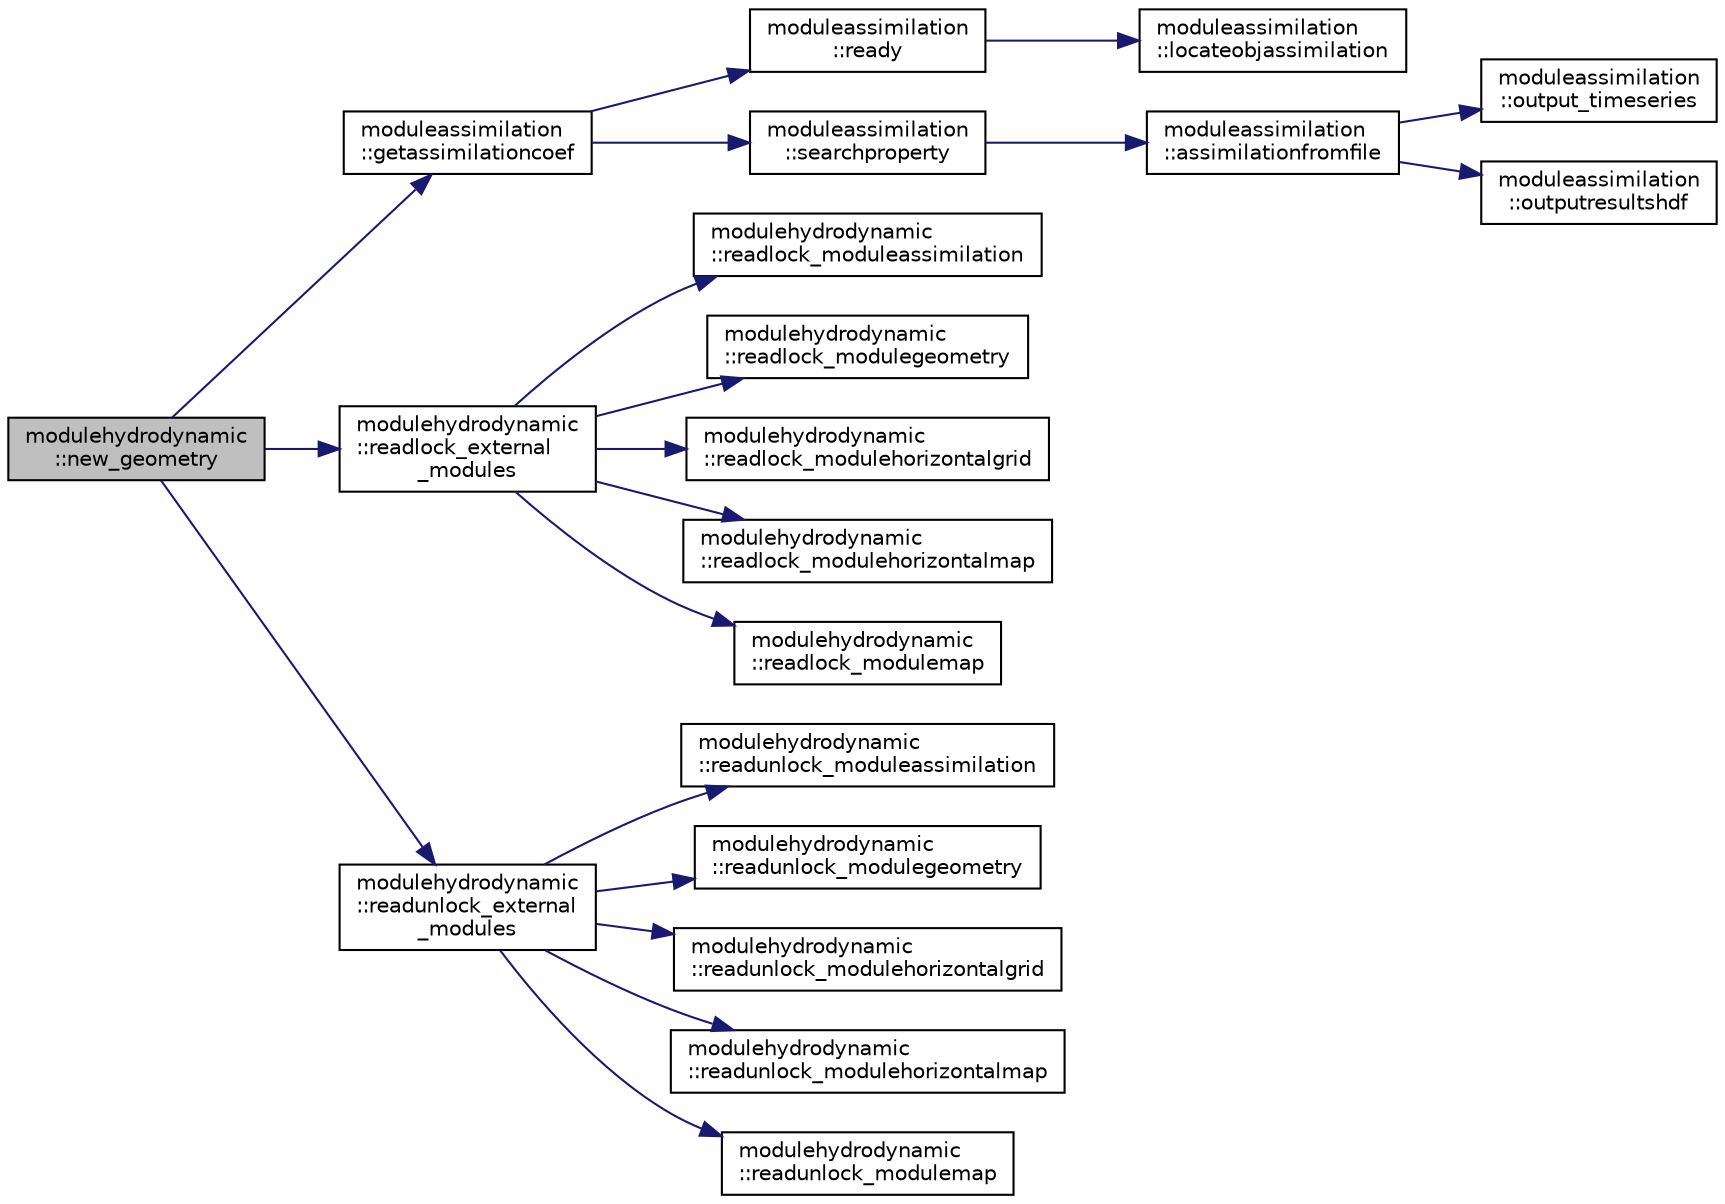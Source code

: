 digraph "modulehydrodynamic::new_geometry"
{
 // LATEX_PDF_SIZE
  edge [fontname="Helvetica",fontsize="10",labelfontname="Helvetica",labelfontsize="10"];
  node [fontname="Helvetica",fontsize="10",shape=record];
  rankdir="LR";
  Node1 [label="modulehydrodynamic\l::new_geometry",height=0.2,width=0.4,color="black", fillcolor="grey75", style="filled", fontcolor="black",tooltip=" "];
  Node1 -> Node2 [color="midnightblue",fontsize="10",style="solid",fontname="Helvetica"];
  Node2 [label="moduleassimilation\l::getassimilationcoef",height=0.2,width=0.4,color="black", fillcolor="white", style="filled",URL="$namespacemoduleassimilation.html#aeb67db12f57e948ab0d21c07cf0f3ee4",tooltip=" "];
  Node2 -> Node3 [color="midnightblue",fontsize="10",style="solid",fontname="Helvetica"];
  Node3 [label="moduleassimilation\l::ready",height=0.2,width=0.4,color="black", fillcolor="white", style="filled",URL="$namespacemoduleassimilation.html#a7c7eb17646a26837c5dfb9acc963b010",tooltip=" "];
  Node3 -> Node4 [color="midnightblue",fontsize="10",style="solid",fontname="Helvetica"];
  Node4 [label="moduleassimilation\l::locateobjassimilation",height=0.2,width=0.4,color="black", fillcolor="white", style="filled",URL="$namespacemoduleassimilation.html#acb3e0bb143f8372bac2b99052ba4943d",tooltip=" "];
  Node2 -> Node5 [color="midnightblue",fontsize="10",style="solid",fontname="Helvetica"];
  Node5 [label="moduleassimilation\l::searchproperty",height=0.2,width=0.4,color="black", fillcolor="white", style="filled",URL="$namespacemoduleassimilation.html#a25c18cab5d2d7615f696e5f0ebfbada0",tooltip=" "];
  Node5 -> Node6 [color="midnightblue",fontsize="10",style="solid",fontname="Helvetica"];
  Node6 [label="moduleassimilation\l::assimilationfromfile",height=0.2,width=0.4,color="black", fillcolor="white", style="filled",URL="$namespacemoduleassimilation.html#ac07092b01bbf318f77800bb88c9f12bf",tooltip=" "];
  Node6 -> Node7 [color="midnightblue",fontsize="10",style="solid",fontname="Helvetica"];
  Node7 [label="moduleassimilation\l::output_timeseries",height=0.2,width=0.4,color="black", fillcolor="white", style="filled",URL="$namespacemoduleassimilation.html#a4802b71b408a488941f1becab34042ec",tooltip=" "];
  Node6 -> Node8 [color="midnightblue",fontsize="10",style="solid",fontname="Helvetica"];
  Node8 [label="moduleassimilation\l::outputresultshdf",height=0.2,width=0.4,color="black", fillcolor="white", style="filled",URL="$namespacemoduleassimilation.html#a48b30161fd16a556f8e54eeaf6b054e3",tooltip=" "];
  Node1 -> Node9 [color="midnightblue",fontsize="10",style="solid",fontname="Helvetica"];
  Node9 [label="modulehydrodynamic\l::readlock_external\l_modules",height=0.2,width=0.4,color="black", fillcolor="white", style="filled",URL="$namespacemodulehydrodynamic.html#a52fe0c61446c7eca188bf5a42867951b",tooltip=" "];
  Node9 -> Node10 [color="midnightblue",fontsize="10",style="solid",fontname="Helvetica"];
  Node10 [label="modulehydrodynamic\l::readlock_moduleassimilation",height=0.2,width=0.4,color="black", fillcolor="white", style="filled",URL="$namespacemodulehydrodynamic.html#ab5bfdd9c743fefaf135fd907892e5f17",tooltip=" "];
  Node9 -> Node11 [color="midnightblue",fontsize="10",style="solid",fontname="Helvetica"];
  Node11 [label="modulehydrodynamic\l::readlock_modulegeometry",height=0.2,width=0.4,color="black", fillcolor="white", style="filled",URL="$namespacemodulehydrodynamic.html#a1a5e2244778fa6a2caa0ff13ec7eb67b",tooltip=" "];
  Node9 -> Node12 [color="midnightblue",fontsize="10",style="solid",fontname="Helvetica"];
  Node12 [label="modulehydrodynamic\l::readlock_modulehorizontalgrid",height=0.2,width=0.4,color="black", fillcolor="white", style="filled",URL="$namespacemodulehydrodynamic.html#a87327c743a7173e47122b62474c77ea7",tooltip=" "];
  Node9 -> Node13 [color="midnightblue",fontsize="10",style="solid",fontname="Helvetica"];
  Node13 [label="modulehydrodynamic\l::readlock_modulehorizontalmap",height=0.2,width=0.4,color="black", fillcolor="white", style="filled",URL="$namespacemodulehydrodynamic.html#a2b7951ef8d3385a7141d22cbca764a93",tooltip=" "];
  Node9 -> Node14 [color="midnightblue",fontsize="10",style="solid",fontname="Helvetica"];
  Node14 [label="modulehydrodynamic\l::readlock_modulemap",height=0.2,width=0.4,color="black", fillcolor="white", style="filled",URL="$namespacemodulehydrodynamic.html#aefa0a7b600df8e249667d3541b45ecf1",tooltip=" "];
  Node1 -> Node15 [color="midnightblue",fontsize="10",style="solid",fontname="Helvetica"];
  Node15 [label="modulehydrodynamic\l::readunlock_external\l_modules",height=0.2,width=0.4,color="black", fillcolor="white", style="filled",URL="$namespacemodulehydrodynamic.html#a6bb278dc4ab8e6429e5d7e752bd6347a",tooltip=" "];
  Node15 -> Node16 [color="midnightblue",fontsize="10",style="solid",fontname="Helvetica"];
  Node16 [label="modulehydrodynamic\l::readunlock_moduleassimilation",height=0.2,width=0.4,color="black", fillcolor="white", style="filled",URL="$namespacemodulehydrodynamic.html#a758de1858d333cb26621ded54ff8be04",tooltip=" "];
  Node15 -> Node17 [color="midnightblue",fontsize="10",style="solid",fontname="Helvetica"];
  Node17 [label="modulehydrodynamic\l::readunlock_modulegeometry",height=0.2,width=0.4,color="black", fillcolor="white", style="filled",URL="$namespacemodulehydrodynamic.html#a987bae5d3ffa9f3fc96e0dfa2ead01ad",tooltip=" "];
  Node15 -> Node18 [color="midnightblue",fontsize="10",style="solid",fontname="Helvetica"];
  Node18 [label="modulehydrodynamic\l::readunlock_modulehorizontalgrid",height=0.2,width=0.4,color="black", fillcolor="white", style="filled",URL="$namespacemodulehydrodynamic.html#aaf0ec07ca1129c3b8498e92e10e49f10",tooltip=" "];
  Node15 -> Node19 [color="midnightblue",fontsize="10",style="solid",fontname="Helvetica"];
  Node19 [label="modulehydrodynamic\l::readunlock_modulehorizontalmap",height=0.2,width=0.4,color="black", fillcolor="white", style="filled",URL="$namespacemodulehydrodynamic.html#af77f71622ac304600bd312437b8af339",tooltip=" "];
  Node15 -> Node20 [color="midnightblue",fontsize="10",style="solid",fontname="Helvetica"];
  Node20 [label="modulehydrodynamic\l::readunlock_modulemap",height=0.2,width=0.4,color="black", fillcolor="white", style="filled",URL="$namespacemodulehydrodynamic.html#a5265f8f84b5dfafbb654e42da68f00af",tooltip=" "];
}
